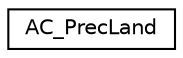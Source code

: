 digraph "Graphical Class Hierarchy"
{
 // INTERACTIVE_SVG=YES
  edge [fontname="Helvetica",fontsize="10",labelfontname="Helvetica",labelfontsize="10"];
  node [fontname="Helvetica",fontsize="10",shape=record];
  rankdir="LR";
  Node1 [label="AC_PrecLand",height=0.2,width=0.4,color="black", fillcolor="white", style="filled",URL="$classAC__PrecLand.html"];
}
